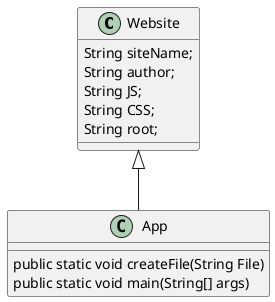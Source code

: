 @startuml

class Website
{
    String siteName;
    String author;
    String JS;
    String CSS;
    String root;
}

class App
{
public static void createFile(String File)
public static void main(String[] args)
}
Website <|-- App
@enduml